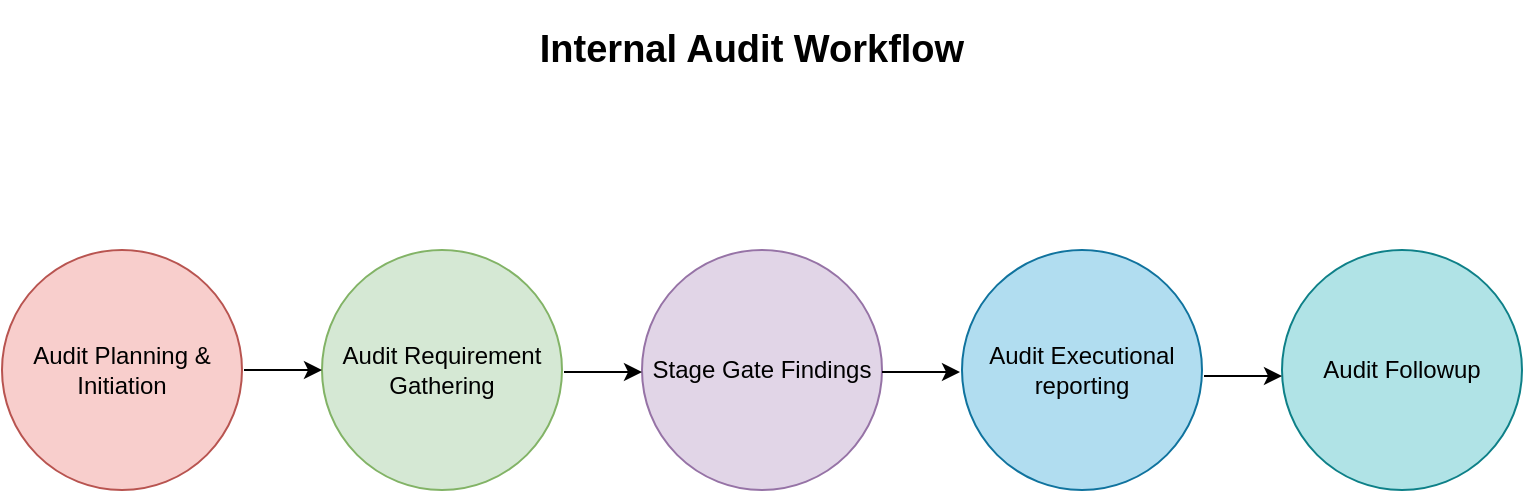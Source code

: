<mxfile version="24.7.6" pages="4">
  <diagram id="C5RBs43oDa-KdzZeNtuy" name="Assessment">
    <mxGraphModel dx="1050" dy="557" grid="1" gridSize="10" guides="1" tooltips="1" connect="1" arrows="1" fold="1" page="1" pageScale="1" pageWidth="827" pageHeight="1169" math="0" shadow="0">
      <root>
        <mxCell id="WIyWlLk6GJQsqaUBKTNV-0" />
        <mxCell id="WIyWlLk6GJQsqaUBKTNV-1" parent="WIyWlLk6GJQsqaUBKTNV-0" />
        <UserObject label="Audit Planning &amp;amp; Initiation" link="data:page/id,uK43qoGTz_9enEdZ_2Un" id="BG6Rimkldp5BvIk_DR4n-0">
          <mxCell style="ellipse;whiteSpace=wrap;html=1;aspect=fixed;fillColor=#f8cecc;strokeColor=#b85450;" vertex="1" parent="WIyWlLk6GJQsqaUBKTNV-1">
            <mxGeometry x="20" y="201" width="120" height="120" as="geometry" />
          </mxCell>
        </UserObject>
        <UserObject label="Audit Requirement Gathering" link="data:page/id,__LpIdzQSjX-pStpQ8W2" id="BG6Rimkldp5BvIk_DR4n-1">
          <mxCell style="ellipse;whiteSpace=wrap;html=1;aspect=fixed;fillColor=#d5e8d4;strokeColor=#82b366;" vertex="1" parent="WIyWlLk6GJQsqaUBKTNV-1">
            <mxGeometry x="180" y="201" width="120" height="120" as="geometry" />
          </mxCell>
        </UserObject>
        <UserObject label="Stage Gate Findings" link="data:page/id,nSh5L9Dfexr2OT67duSg" id="BG6Rimkldp5BvIk_DR4n-2">
          <mxCell style="ellipse;whiteSpace=wrap;html=1;aspect=fixed;fillColor=#e1d5e7;strokeColor=#9673a6;" vertex="1" parent="WIyWlLk6GJQsqaUBKTNV-1">
            <mxGeometry x="340" y="201" width="120" height="120" as="geometry" />
          </mxCell>
        </UserObject>
        <mxCell id="BG6Rimkldp5BvIk_DR4n-3" value="Audit Executional reporting" style="ellipse;whiteSpace=wrap;html=1;aspect=fixed;fillColor=#b1ddf0;strokeColor=#10739e;" vertex="1" parent="WIyWlLk6GJQsqaUBKTNV-1">
          <mxGeometry x="500" y="201" width="120" height="120" as="geometry" />
        </mxCell>
        <mxCell id="BG6Rimkldp5BvIk_DR4n-4" value="Audit Followup" style="ellipse;whiteSpace=wrap;html=1;aspect=fixed;fillColor=#b0e3e6;strokeColor=#0e8088;" vertex="1" parent="WIyWlLk6GJQsqaUBKTNV-1">
          <mxGeometry x="660" y="201" width="120" height="120" as="geometry" />
        </mxCell>
        <mxCell id="BG6Rimkldp5BvIk_DR4n-5" value="" style="endArrow=classic;html=1;rounded=0;entryX=0;entryY=0.5;entryDx=0;entryDy=0;" edge="1" parent="WIyWlLk6GJQsqaUBKTNV-1">
          <mxGeometry width="50" height="50" relative="1" as="geometry">
            <mxPoint x="141" y="261" as="sourcePoint" />
            <mxPoint x="180" y="261" as="targetPoint" />
          </mxGeometry>
        </mxCell>
        <mxCell id="BG6Rimkldp5BvIk_DR4n-6" value="" style="endArrow=classic;html=1;rounded=0;entryX=0;entryY=0.5;entryDx=0;entryDy=0;" edge="1" parent="WIyWlLk6GJQsqaUBKTNV-1">
          <mxGeometry width="50" height="50" relative="1" as="geometry">
            <mxPoint x="301" y="262" as="sourcePoint" />
            <mxPoint x="340" y="262" as="targetPoint" />
          </mxGeometry>
        </mxCell>
        <mxCell id="BG6Rimkldp5BvIk_DR4n-7" value="" style="endArrow=classic;html=1;rounded=0;entryX=0;entryY=0.5;entryDx=0;entryDy=0;" edge="1" parent="WIyWlLk6GJQsqaUBKTNV-1">
          <mxGeometry width="50" height="50" relative="1" as="geometry">
            <mxPoint x="460" y="262" as="sourcePoint" />
            <mxPoint x="499" y="262" as="targetPoint" />
          </mxGeometry>
        </mxCell>
        <mxCell id="BG6Rimkldp5BvIk_DR4n-8" value="" style="endArrow=classic;html=1;rounded=0;entryX=0;entryY=0.5;entryDx=0;entryDy=0;" edge="1" parent="WIyWlLk6GJQsqaUBKTNV-1">
          <mxGeometry width="50" height="50" relative="1" as="geometry">
            <mxPoint x="621" y="264" as="sourcePoint" />
            <mxPoint x="660" y="264" as="targetPoint" />
          </mxGeometry>
        </mxCell>
        <mxCell id="BG6Rimkldp5BvIk_DR4n-9" value="&lt;b&gt;&lt;font style=&quot;font-size: 19px;&quot;&gt;Internal Audit Workflow&lt;/font&gt;&lt;/b&gt;" style="text;html=1;align=center;verticalAlign=middle;whiteSpace=wrap;rounded=0;" vertex="1" parent="WIyWlLk6GJQsqaUBKTNV-1">
          <mxGeometry x="270" y="76" width="250" height="50" as="geometry" />
        </mxCell>
      </root>
    </mxGraphModel>
  </diagram>
  <diagram id="uK43qoGTz_9enEdZ_2Un" name="Initiation">
    <mxGraphModel dx="1050" dy="557" grid="1" gridSize="10" guides="1" tooltips="1" connect="1" arrows="1" fold="1" page="1" pageScale="1" pageWidth="850" pageHeight="1100" math="0" shadow="0">
      <root>
        <mxCell id="0" />
        <mxCell id="1" parent="0" />
        <mxCell id="u7QuY6bMzK2D7-4g_Fdq-1" value="Audit Planning &amp;amp; Initiation" style="text;html=1;align=center;verticalAlign=middle;whiteSpace=wrap;rounded=0;fontSize=15;fontStyle=1" vertex="1" parent="1">
          <mxGeometry x="220" y="41" width="320" height="30" as="geometry" />
        </mxCell>
        <mxCell id="Upt_tr87qgc_qgGBXerm-1" value="&lt;b&gt;&lt;font style=&quot;font-size: 13px;&quot;&gt;Required Documents&lt;/font&gt;&lt;/b&gt;" style="rounded=0;whiteSpace=wrap;html=1;" vertex="1" parent="1">
          <mxGeometry x="40" y="74" width="720" height="576" as="geometry" />
        </mxCell>
        <mxCell id="Upt_tr87qgc_qgGBXerm-2" value="Audit Planning Title" style="rounded=0;whiteSpace=wrap;html=1;" vertex="1" parent="1">
          <mxGeometry x="60" y="100" width="150" height="30" as="geometry" />
        </mxCell>
        <mxCell id="Upt_tr87qgc_qgGBXerm-3" value="Business Unit" style="rounded=0;whiteSpace=wrap;html=1;" vertex="1" parent="1">
          <mxGeometry x="230" y="100" width="160" height="30" as="geometry" />
        </mxCell>
        <mxCell id="Upt_tr87qgc_qgGBXerm-4" value="Department" style="rounded=0;whiteSpace=wrap;html=1;" vertex="1" parent="1">
          <mxGeometry x="403" y="100" width="160" height="30" as="geometry" />
        </mxCell>
        <mxCell id="Upt_tr87qgc_qgGBXerm-5" value="Head Of Audit" style="rounded=0;whiteSpace=wrap;html=1;" vertex="1" parent="1">
          <mxGeometry x="576" y="100" width="160" height="30" as="geometry" />
        </mxCell>
        <mxCell id="Upt_tr87qgc_qgGBXerm-6" value="Audit Manager&lt;span style=&quot;color: rgba(0, 0, 0, 0); font-family: monospace; font-size: 0px; text-align: start; text-wrap: nowrap;&quot;&gt;%3CmxGraphModel%3E%3Croot%3E%3CmxCell%20id%3D%220%22%2F%3E%3CmxCell%20id%3D%221%22%20parent%3D%220%22%2F%3E%3CmxCell%20id%3D%222%22%20value%3D%22Head%20Of%20Audit%22%20style%3D%22rounded%3D0%3BwhiteSpace%3Dwrap%3Bhtml%3D1%3B%22%20vertex%3D%221%22%20parent%3D%221%22%3E%3CmxGeometry%20x%3D%22576%22%20y%3D%22100%22%20width%3D%22160%22%20height%3D%2230%22%20as%3D%22geometry%22%2F%3E%3C%2FmxCell%3E%3C%2Froot%3E%3C%2FmxGraphModel%3E&lt;/span&gt;" style="rounded=0;whiteSpace=wrap;html=1;" vertex="1" parent="1">
          <mxGeometry x="60" y="146" width="150" height="30" as="geometry" />
        </mxCell>
        <mxCell id="Upt_tr87qgc_qgGBXerm-9" value="Audit Scope&lt;span style=&quot;color: rgba(0, 0, 0, 0); font-family: monospace; font-size: 0px; text-align: start; text-wrap: nowrap;&quot;&gt;%3CmxGraphModel%3E%3Croot%3E%3CmxCell%20id%3D%220%22%2F%3E%3CmxCell%20id%3D%221%22%20parent%3D%220%22%2F%3E%3CmxCell%20id%3D%222%22%20value%3D%22Audit%20Manager%26lt%3Bspan%20style%3D%26quot%3Bcolor%3A%20rgba(0%2C%200%2C%200%2C%200)%3B%20font-family%3A%20monospace%3B%20font-size%3A%200px%3B%20text-align%3A%20start%3B%20text-wrap%3A%20nowrap%3B%26quot%3B%26gt%3B%253CmxGraphModel%253E%253Croot%253E%253CmxCell%2520id%253D%25220%2522%252F%253E%253CmxCell%2520id%253D%25221%2522%2520parent%253D%25220%2522%252F%253E%253CmxCell%2520id%253D%25222%2522%2520value%253D%2522Head%2520Of%2520Audit%2522%2520style%253D%2522rounded%253D0%253BwhiteSpace%253Dwrap%253Bhtml%253D1%253B%2522%2520vertex%253D%25221%2522%2520parent%253D%25221%2522%253E%253CmxGeometry%2520x%253D%2522576%2522%2520y%253D%2522100%2522%2520width%253D%2522160%2522%2520height%253D%252230%2522%2520as%253D%2522geometry%2522%252F%253E%253C%252FmxCell%253E%253C%252Froot%253E%253C%252FmxGraphModel%253E%26lt%3B%2Fspan%26gt%3B%22%20style%3D%22rounded%3D0%3BwhiteSpace%3Dwrap%3Bhtml%3D1%3B%22%20vertex%3D%221%22%20parent%3D%221%22%3E%3CmxGeometry%20x%3D%2260%22%20y%3D%22146%22%20width%3D%22150%22%20height%3D%2230%22%20as%3D%22geometry%22%2F%3E%3C%2FmxCell%3E%3C%2Froot%3E%3C%2FmxGraphModel%3E&lt;/span&gt;" style="rounded=0;whiteSpace=wrap;html=1;" vertex="1" parent="1">
          <mxGeometry x="233" y="147" width="237" height="30" as="geometry" />
        </mxCell>
        <mxCell id="Upt_tr87qgc_qgGBXerm-10" value="Audit Procedure" style="rounded=0;whiteSpace=wrap;html=1;" vertex="1" parent="1">
          <mxGeometry x="500" y="147" width="236" height="30" as="geometry" />
        </mxCell>
        <mxCell id="Upt_tr87qgc_qgGBXerm-11" value="Planning Start date" style="rounded=0;whiteSpace=wrap;html=1;" vertex="1" parent="1">
          <mxGeometry x="60" y="200" width="157" height="30" as="geometry" />
        </mxCell>
        <mxCell id="Upt_tr87qgc_qgGBXerm-12" value="Planning End date" style="rounded=0;whiteSpace=wrap;html=1;" vertex="1" parent="1">
          <mxGeometry x="234" y="199" width="157" height="30" as="geometry" />
        </mxCell>
        <mxCell id="Upt_tr87qgc_qgGBXerm-13" value="Document Name" style="rounded=0;whiteSpace=wrap;html=1;" vertex="1" parent="1">
          <mxGeometry x="86" y="400" width="205" height="30" as="geometry" />
        </mxCell>
        <mxCell id="Upt_tr87qgc_qgGBXerm-14" value="Upload Document" style="rounded=0;whiteSpace=wrap;html=1;" vertex="1" parent="1">
          <mxGeometry x="340" y="400" width="205" height="30" as="geometry" />
        </mxCell>
        <mxCell id="Upt_tr87qgc_qgGBXerm-15" value="List Of Documents" style="swimlane;fontStyle=0;childLayout=stackLayout;horizontal=1;startSize=20;fillColor=none;horizontalStack=0;resizeParent=1;resizeParentMax=0;resizeLast=0;collapsible=1;marginBottom=0;html=1;" vertex="1" parent="1">
          <mxGeometry x="86" y="470" width="650" height="98" as="geometry" />
        </mxCell>
        <mxCell id="Upt_tr87qgc_qgGBXerm-16" value="Document 1&amp;nbsp; &amp;nbsp; &amp;nbsp; &amp;nbsp; &amp;nbsp; &amp;nbsp; &amp;nbsp; &amp;nbsp; &amp;nbsp; &amp;nbsp; &amp;nbsp; &amp;nbsp; &amp;nbsp; &amp;nbsp; &amp;nbsp; &amp;nbsp; &amp;nbsp; &amp;nbsp; &amp;nbsp;Approval Required" style="text;strokeColor=none;fillColor=none;align=left;verticalAlign=top;spacingLeft=4;spacingRight=4;overflow=hidden;rotatable=0;points=[[0,0.5],[1,0.5]];portConstraint=eastwest;whiteSpace=wrap;html=1;" vertex="1" parent="Upt_tr87qgc_qgGBXerm-15">
          <mxGeometry y="20" width="650" height="26" as="geometry" />
        </mxCell>
        <mxCell id="Upt_tr87qgc_qgGBXerm-17" value="Document 2&amp;nbsp; &amp;nbsp; &amp;nbsp; &amp;nbsp; &amp;nbsp; &amp;nbsp; &amp;nbsp; &amp;nbsp; &amp;nbsp; &amp;nbsp; &amp;nbsp; &amp;nbsp; &amp;nbsp; &amp;nbsp; &amp;nbsp; &amp;nbsp; &amp;nbsp; &amp;nbsp; &amp;nbsp;Approval Required" style="text;strokeColor=none;fillColor=none;align=left;verticalAlign=top;spacingLeft=4;spacingRight=4;overflow=hidden;rotatable=0;points=[[0,0.5],[1,0.5]];portConstraint=eastwest;whiteSpace=wrap;html=1;" vertex="1" parent="Upt_tr87qgc_qgGBXerm-15">
          <mxGeometry y="46" width="650" height="26" as="geometry" />
        </mxCell>
        <mxCell id="Upt_tr87qgc_qgGBXerm-18" value="Document 3&amp;nbsp; &amp;nbsp; &amp;nbsp; &amp;nbsp; &amp;nbsp; &amp;nbsp; &amp;nbsp; &amp;nbsp; &amp;nbsp; &amp;nbsp; &amp;nbsp; &amp;nbsp; &amp;nbsp; &amp;nbsp; &amp;nbsp; &amp;nbsp; &amp;nbsp; &amp;nbsp; &amp;nbsp;Approval Required" style="text;strokeColor=none;fillColor=none;align=left;verticalAlign=top;spacingLeft=4;spacingRight=4;overflow=hidden;rotatable=0;points=[[0,0.5],[1,0.5]];portConstraint=eastwest;whiteSpace=wrap;html=1;" vertex="1" parent="Upt_tr87qgc_qgGBXerm-15">
          <mxGeometry y="72" width="650" height="26" as="geometry" />
        </mxCell>
        <mxCell id="Upt_tr87qgc_qgGBXerm-20" value="Save and send notification for document Upload" style="rounded=1;whiteSpace=wrap;html=1;fillColor=#dae8fc;gradientColor=#7ea6e0;strokeColor=#6c8ebf;" vertex="1" parent="1">
          <mxGeometry x="440" y="249" width="180" height="31" as="geometry" />
        </mxCell>
        <mxCell id="PSU0vVQinf3GKAvsjEEs-1" value="Required Document" style="rounded=0;whiteSpace=wrap;html=1;" vertex="1" parent="1">
          <mxGeometry x="60" y="240" width="160" height="40" as="geometry" />
        </mxCell>
        <mxCell id="PSU0vVQinf3GKAvsjEEs-2" value="Add More" style="rounded=1;whiteSpace=wrap;html=1;fillColor=#dae8fc;gradientColor=#7ea6e0;strokeColor=#6c8ebf;" vertex="1" parent="1">
          <mxGeometry x="260" y="240" width="120" height="40" as="geometry" />
        </mxCell>
        <mxCell id="PSU0vVQinf3GKAvsjEEs-4" value="Upload" style="rounded=1;whiteSpace=wrap;html=1;fillColor=#dae8fc;gradientColor=#7ea6e0;strokeColor=#6c8ebf;" vertex="1" parent="1">
          <mxGeometry x="590" y="395" width="120" height="40" as="geometry" />
        </mxCell>
      </root>
    </mxGraphModel>
  </diagram>
  <diagram id="__LpIdzQSjX-pStpQ8W2" name="Requirement Gathering">
    <mxGraphModel dx="1050" dy="557" grid="1" gridSize="10" guides="1" tooltips="1" connect="1" arrows="1" fold="1" page="1" pageScale="1" pageWidth="850" pageHeight="1100" math="0" shadow="0">
      <root>
        <mxCell id="0" />
        <mxCell id="1" parent="0" />
        <mxCell id="7ohmYXs3YFXAAWQsKNOj-1" value="Requirement Gathering" style="text;html=1;align=center;verticalAlign=middle;whiteSpace=wrap;rounded=0;fontSize=15;fontStyle=1" vertex="1" parent="1">
          <mxGeometry x="244" y="42" width="326" height="30" as="geometry" />
        </mxCell>
        <mxCell id="7ohmYXs3YFXAAWQsKNOj-2" value="&lt;div&gt;&lt;br&gt;&lt;/div&gt;&lt;div&gt;&lt;br&gt;&lt;/div&gt;&lt;div&gt;&lt;br&gt;&lt;/div&gt;&lt;div&gt;&lt;br&gt;&lt;/div&gt;&lt;div&gt;&lt;br&gt;&lt;/div&gt;&lt;div&gt;&lt;br&gt;&lt;/div&gt;&lt;div&gt;&lt;b&gt;&lt;font style=&quot;font-size: 13px;&quot;&gt;Discussed Agenda&lt;/font&gt;&lt;/b&gt;&lt;/div&gt;&lt;div&gt;&lt;b&gt;&lt;font style=&quot;font-size: 13px;&quot;&gt;&lt;br&gt;&lt;/font&gt;&lt;/b&gt;&lt;/div&gt;" style="rounded=0;whiteSpace=wrap;html=1;" vertex="1" parent="1">
          <mxGeometry x="80" y="80" width="680" height="480" as="geometry" />
        </mxCell>
        <mxCell id="7ohmYXs3YFXAAWQsKNOj-4" value="Name Of Documents" style="rounded=0;whiteSpace=wrap;html=1;" vertex="1" parent="1">
          <mxGeometry x="130" y="110" width="240" height="40" as="geometry" />
        </mxCell>
        <mxCell id="7ohmYXs3YFXAAWQsKNOj-5" value="Upload Documents related To Process" style="rounded=0;whiteSpace=wrap;html=1;" vertex="1" parent="1">
          <mxGeometry x="430" y="110" width="236" height="40" as="geometry" />
        </mxCell>
        <mxCell id="7ohmYXs3YFXAAWQsKNOj-19" value="List" style="swimlane;fontStyle=0;childLayout=stackLayout;horizontal=1;startSize=30;horizontalStack=0;resizeParent=1;resizeParentMax=0;resizeLast=0;collapsible=1;marginBottom=0;whiteSpace=wrap;html=1;" vertex="1" parent="1">
          <mxGeometry x="130" y="170" width="540" height="120" as="geometry" />
        </mxCell>
        <mxCell id="7ohmYXs3YFXAAWQsKNOj-20" value="Document 1&amp;nbsp; &amp;nbsp; &amp;nbsp; &amp;nbsp; &amp;nbsp; &amp;nbsp; &amp;nbsp; &amp;nbsp; &amp;nbsp; &amp;nbsp; &amp;nbsp; &amp;nbsp; &amp;nbsp; &amp;nbsp; &amp;nbsp; Download&amp;nbsp; &amp;nbsp; &amp;nbsp; &amp;nbsp; &amp;nbsp; &amp;nbsp; &amp;nbsp; &amp;nbsp; &amp;nbsp; &amp;nbsp; &amp;nbsp; &amp;nbsp; &amp;nbsp; &amp;nbsp; &amp;nbsp; &amp;nbsp; &amp;nbsp; &amp;nbsp; &amp;nbsp; &amp;nbsp; &amp;nbsp; &amp;nbsp; &amp;nbsp; &amp;nbsp;Approval Flow" style="text;strokeColor=none;fillColor=none;align=left;verticalAlign=middle;spacingLeft=4;spacingRight=4;overflow=hidden;points=[[0,0.5],[1,0.5]];portConstraint=eastwest;rotatable=0;whiteSpace=wrap;html=1;" vertex="1" parent="7ohmYXs3YFXAAWQsKNOj-19">
          <mxGeometry y="30" width="540" height="30" as="geometry" />
        </mxCell>
        <mxCell id="7ohmYXs3YFXAAWQsKNOj-21" value="Document 2&amp;nbsp; &amp;nbsp; &amp;nbsp; &amp;nbsp; &amp;nbsp; &amp;nbsp; &amp;nbsp; &amp;nbsp; &amp;nbsp; &amp;nbsp; &amp;nbsp; &amp;nbsp; &amp;nbsp; &amp;nbsp; &amp;nbsp; Download&amp;nbsp; &amp;nbsp; &amp;nbsp; &amp;nbsp; &amp;nbsp; &amp;nbsp; &amp;nbsp; &amp;nbsp; &amp;nbsp; &amp;nbsp; &amp;nbsp; &amp;nbsp; &amp;nbsp; &amp;nbsp; &amp;nbsp; &amp;nbsp; &amp;nbsp; &amp;nbsp; &amp;nbsp; &amp;nbsp; &amp;nbsp; &amp;nbsp; &amp;nbsp; &amp;nbsp; Approval Flow" style="text;strokeColor=none;fillColor=none;align=left;verticalAlign=middle;spacingLeft=4;spacingRight=4;overflow=hidden;points=[[0,0.5],[1,0.5]];portConstraint=eastwest;rotatable=0;whiteSpace=wrap;html=1;" vertex="1" parent="7ohmYXs3YFXAAWQsKNOj-19">
          <mxGeometry y="60" width="540" height="30" as="geometry" />
        </mxCell>
        <mxCell id="7ohmYXs3YFXAAWQsKNOj-22" value="Document 3&amp;nbsp; &amp;nbsp; &amp;nbsp; &amp;nbsp; &amp;nbsp; &amp;nbsp; &amp;nbsp; &amp;nbsp; &amp;nbsp; &amp;nbsp; &amp;nbsp; &amp;nbsp; &amp;nbsp; &amp;nbsp; &amp;nbsp; &amp;nbsp;Download&amp;nbsp; &amp;nbsp; &amp;nbsp; &amp;nbsp; &amp;nbsp; &amp;nbsp; &amp;nbsp; &amp;nbsp; &amp;nbsp; &amp;nbsp; &amp;nbsp; &amp;nbsp; &amp;nbsp; &amp;nbsp; &amp;nbsp; &amp;nbsp; &amp;nbsp; &amp;nbsp; &amp;nbsp; &amp;nbsp; &amp;nbsp; &amp;nbsp; &amp;nbsp; &amp;nbsp;Approval" style="text;strokeColor=none;fillColor=none;align=left;verticalAlign=middle;spacingLeft=4;spacingRight=4;overflow=hidden;points=[[0,0.5],[1,0.5]];portConstraint=eastwest;rotatable=0;whiteSpace=wrap;html=1;" vertex="1" parent="7ohmYXs3YFXAAWQsKNOj-19">
          <mxGeometry y="90" width="540" height="30" as="geometry" />
        </mxCell>
        <mxCell id="7ohmYXs3YFXAAWQsKNOj-23" value="" style="rounded=0;whiteSpace=wrap;html=1;" vertex="1" parent="1">
          <mxGeometry x="130" y="370" width="550" height="170" as="geometry" />
        </mxCell>
        <mxCell id="7ohmYXs3YFXAAWQsKNOj-24" value="Agenda" style="rounded=0;whiteSpace=wrap;html=1;" vertex="1" parent="1">
          <mxGeometry x="150" y="390" width="230" height="50" as="geometry" />
        </mxCell>
        <mxCell id="7ohmYXs3YFXAAWQsKNOj-25" value="List" style="swimlane;fontStyle=0;childLayout=stackLayout;horizontal=1;startSize=26;fillColor=none;horizontalStack=0;resizeParent=1;resizeParentMax=0;resizeLast=0;collapsible=1;marginBottom=0;html=1;" vertex="1" parent="1">
          <mxGeometry x="430" y="390" width="200" height="104" as="geometry" />
        </mxCell>
        <mxCell id="7ohmYXs3YFXAAWQsKNOj-26" value="Agenda 1" style="text;strokeColor=none;fillColor=none;align=left;verticalAlign=top;spacingLeft=4;spacingRight=4;overflow=hidden;rotatable=0;points=[[0,0.5],[1,0.5]];portConstraint=eastwest;whiteSpace=wrap;html=1;" vertex="1" parent="7ohmYXs3YFXAAWQsKNOj-25">
          <mxGeometry y="26" width="200" height="26" as="geometry" />
        </mxCell>
        <mxCell id="7ohmYXs3YFXAAWQsKNOj-27" value="Agenda 2" style="text;strokeColor=none;fillColor=none;align=left;verticalAlign=top;spacingLeft=4;spacingRight=4;overflow=hidden;rotatable=0;points=[[0,0.5],[1,0.5]];portConstraint=eastwest;whiteSpace=wrap;html=1;" vertex="1" parent="7ohmYXs3YFXAAWQsKNOj-25">
          <mxGeometry y="52" width="200" height="26" as="geometry" />
        </mxCell>
        <mxCell id="7ohmYXs3YFXAAWQsKNOj-28" value="Agenda 3" style="text;strokeColor=none;fillColor=none;align=left;verticalAlign=top;spacingLeft=4;spacingRight=4;overflow=hidden;rotatable=0;points=[[0,0.5],[1,0.5]];portConstraint=eastwest;whiteSpace=wrap;html=1;" vertex="1" parent="7ohmYXs3YFXAAWQsKNOj-25">
          <mxGeometry y="78" width="200" height="26" as="geometry" />
        </mxCell>
      </root>
    </mxGraphModel>
  </diagram>
  <diagram id="nSh5L9Dfexr2OT67duSg" name="Stage Gate Findings">
    <mxGraphModel dx="1050" dy="557" grid="1" gridSize="10" guides="1" tooltips="1" connect="1" arrows="1" fold="1" page="1" pageScale="1" pageWidth="850" pageHeight="1100" math="0" shadow="0">
      <root>
        <mxCell id="0" />
        <mxCell id="1" parent="0" />
        <mxCell id="LVV3OPDkfDLosCwYrZbk-1" value="Stage Gate Findings" style="text;html=1;align=center;verticalAlign=middle;whiteSpace=wrap;rounded=0;fontStyle=1;fontSize=15;" vertex="1" parent="1">
          <mxGeometry x="280" y="41" width="230" height="30" as="geometry" />
        </mxCell>
        <mxCell id="LVV3OPDkfDLosCwYrZbk-3" value="No Of RFI Documents" style="rounded=1;whiteSpace=wrap;html=1;fillColor=#dae8fc;gradientColor=#7ea6e0;strokeColor=#6c8ebf;" vertex="1" parent="1">
          <mxGeometry x="70" y="120" width="150" height="60" as="geometry" />
        </mxCell>
        <mxCell id="LVV3OPDkfDLosCwYrZbk-5" value="Approved Documents" style="rounded=1;whiteSpace=wrap;html=1;fillColor=#d5e8d4;gradientColor=#97d077;strokeColor=#82b366;" vertex="1" parent="1">
          <mxGeometry x="340" y="120" width="140" height="60" as="geometry" />
        </mxCell>
        <mxCell id="LVV3OPDkfDLosCwYrZbk-6" value="Rejected Documents" style="rounded=1;whiteSpace=wrap;html=1;fillColor=#d5e8d4;gradientColor=#97d077;strokeColor=#82b366;" vertex="1" parent="1">
          <mxGeometry x="580" y="120" width="140" height="60" as="geometry" />
        </mxCell>
        <mxCell id="LVV3OPDkfDLosCwYrZbk-7" value="Audit Planning QA Checklist" style="text;html=1;align=center;verticalAlign=middle;resizable=0;points=[];autosize=1;strokeColor=none;fillColor=none;fontStyle=1;fontSize=13;" vertex="1" parent="1">
          <mxGeometry x="308" y="218" width="190" height="30" as="geometry" />
        </mxCell>
        <mxCell id="LVV3OPDkfDLosCwYrZbk-8" value="Questions" style="rounded=0;whiteSpace=wrap;html=1;" vertex="1" parent="1">
          <mxGeometry x="70" y="280" width="200" height="40" as="geometry" />
        </mxCell>
        <mxCell id="LVV3OPDkfDLosCwYrZbk-9" value="Response" style="rounded=0;whiteSpace=wrap;html=1;" vertex="1" parent="1">
          <mxGeometry x="320" y="280" width="200" height="40" as="geometry" />
        </mxCell>
        <mxCell id="LVV3OPDkfDLosCwYrZbk-10" value="Additional Remark" style="rounded=0;whiteSpace=wrap;html=1;" vertex="1" parent="1">
          <mxGeometry x="560" y="280" width="200" height="40" as="geometry" />
        </mxCell>
      </root>
    </mxGraphModel>
  </diagram>
</mxfile>
